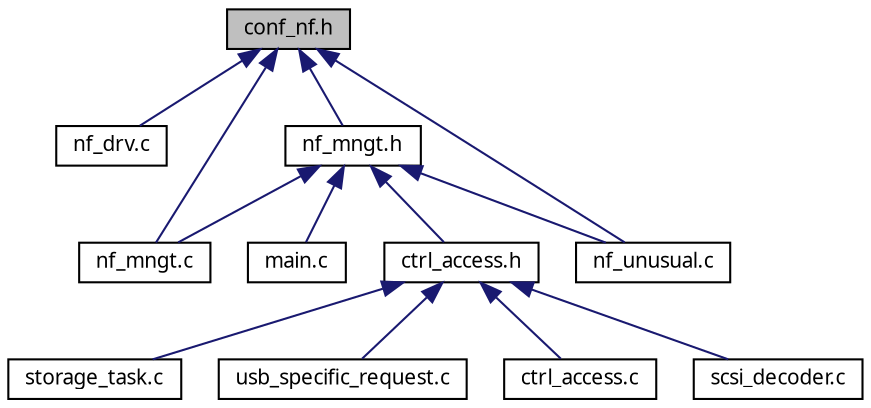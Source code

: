 digraph G
{
  edge [fontname="FreeSans.ttf",fontsize=10,labelfontname="FreeSans.ttf",labelfontsize=10];
  node [fontname="FreeSans.ttf",fontsize=10,shape=record];
  Node1 [label="conf_nf.h",height=0.2,width=0.4,color="black", fillcolor="grey75", style="filled" fontcolor="black"];
  Node1 -> Node2 [dir=back,color="midnightblue",fontsize=10,style="solid",fontname="FreeSans.ttf"];
  Node2 [label="nf_drv.c",height=0.2,width=0.4,color="black", fillcolor="white", style="filled",URL="$a00060.html"];
  Node1 -> Node3 [dir=back,color="midnightblue",fontsize=10,style="solid",fontname="FreeSans.ttf"];
  Node3 [label="nf_mngt.c",height=0.2,width=0.4,color="black", fillcolor="white", style="filled",URL="$a00062.html"];
  Node1 -> Node4 [dir=back,color="midnightblue",fontsize=10,style="solid",fontname="FreeSans.ttf"];
  Node4 [label="nf_mngt.h",height=0.2,width=0.4,color="black", fillcolor="white", style="filled",URL="$a00063.html"];
  Node4 -> Node5 [dir=back,color="midnightblue",fontsize=10,style="solid",fontname="FreeSans.ttf"];
  Node5 [label="main.c",height=0.2,width=0.4,color="black", fillcolor="white", style="filled",URL="$a00052.html"];
  Node4 -> Node3 [dir=back,color="midnightblue",fontsize=10,style="solid",fontname="FreeSans.ttf"];
  Node4 -> Node6 [dir=back,color="midnightblue",fontsize=10,style="solid",fontname="FreeSans.ttf"];
  Node6 [label="nf_unusual.c",height=0.2,width=0.4,color="black", fillcolor="white", style="filled",URL="$a00064.html"];
  Node4 -> Node7 [dir=back,color="midnightblue",fontsize=10,style="solid",fontname="FreeSans.ttf"];
  Node7 [label="ctrl_access.h",height=0.2,width=0.4,color="black", fillcolor="white", style="filled",URL="$a00041.html"];
  Node7 -> Node8 [dir=back,color="midnightblue",fontsize=10,style="solid",fontname="FreeSans.ttf"];
  Node8 [label="storage_task.c",height=0.2,width=0.4,color="black", fillcolor="white", style="filled",URL="$a00074.html"];
  Node7 -> Node9 [dir=back,color="midnightblue",fontsize=10,style="solid",fontname="FreeSans.ttf"];
  Node9 [label="usb_specific_request.c",height=0.2,width=0.4,color="black", fillcolor="white", style="filled",URL="$a00088.html"];
  Node7 -> Node10 [dir=back,color="midnightblue",fontsize=10,style="solid",fontname="FreeSans.ttf"];
  Node10 [label="ctrl_access.c",height=0.2,width=0.4,color="black", fillcolor="white", style="filled",URL="$a00040.html"];
  Node7 -> Node11 [dir=back,color="midnightblue",fontsize=10,style="solid",fontname="FreeSans.ttf"];
  Node11 [label="scsi_decoder.c",height=0.2,width=0.4,color="black", fillcolor="white", style="filled",URL="$a00070.html"];
  Node1 -> Node6 [dir=back,color="midnightblue",fontsize=10,style="solid",fontname="FreeSans.ttf"];
}
